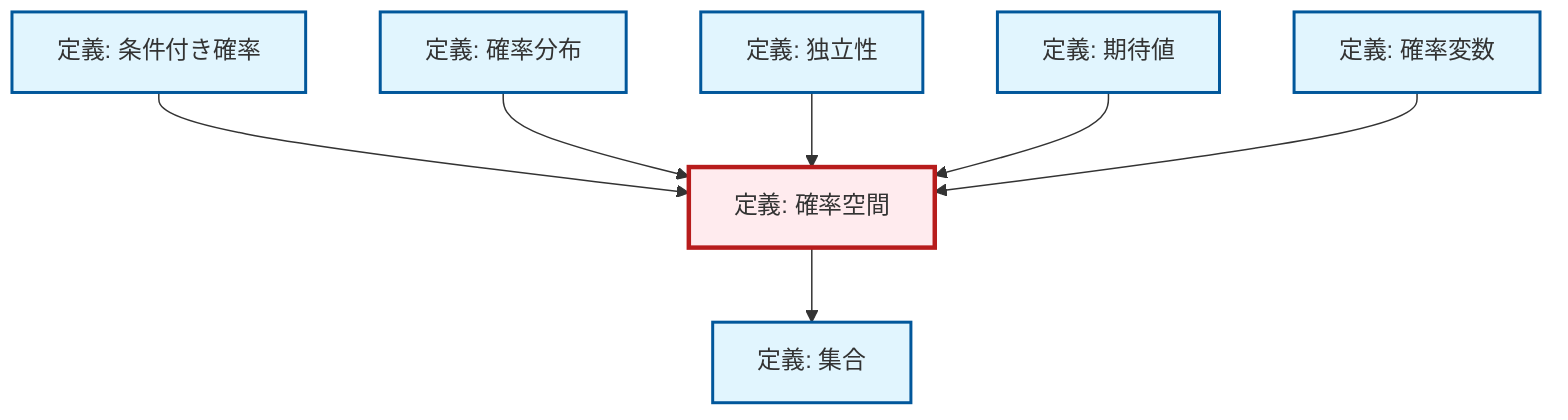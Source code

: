 graph TD
    classDef definition fill:#e1f5fe,stroke:#01579b,stroke-width:2px
    classDef theorem fill:#f3e5f5,stroke:#4a148c,stroke-width:2px
    classDef axiom fill:#fff3e0,stroke:#e65100,stroke-width:2px
    classDef example fill:#e8f5e9,stroke:#1b5e20,stroke-width:2px
    classDef current fill:#ffebee,stroke:#b71c1c,stroke-width:3px
    def-probability-space["定義: 確率空間"]:::definition
    def-expectation["定義: 期待値"]:::definition
    def-conditional-probability["定義: 条件付き確率"]:::definition
    def-random-variable["定義: 確率変数"]:::definition
    def-independence["定義: 独立性"]:::definition
    def-set["定義: 集合"]:::definition
    def-probability-distribution["定義: 確率分布"]:::definition
    def-conditional-probability --> def-probability-space
    def-probability-distribution --> def-probability-space
    def-independence --> def-probability-space
    def-expectation --> def-probability-space
    def-random-variable --> def-probability-space
    def-probability-space --> def-set
    class def-probability-space current